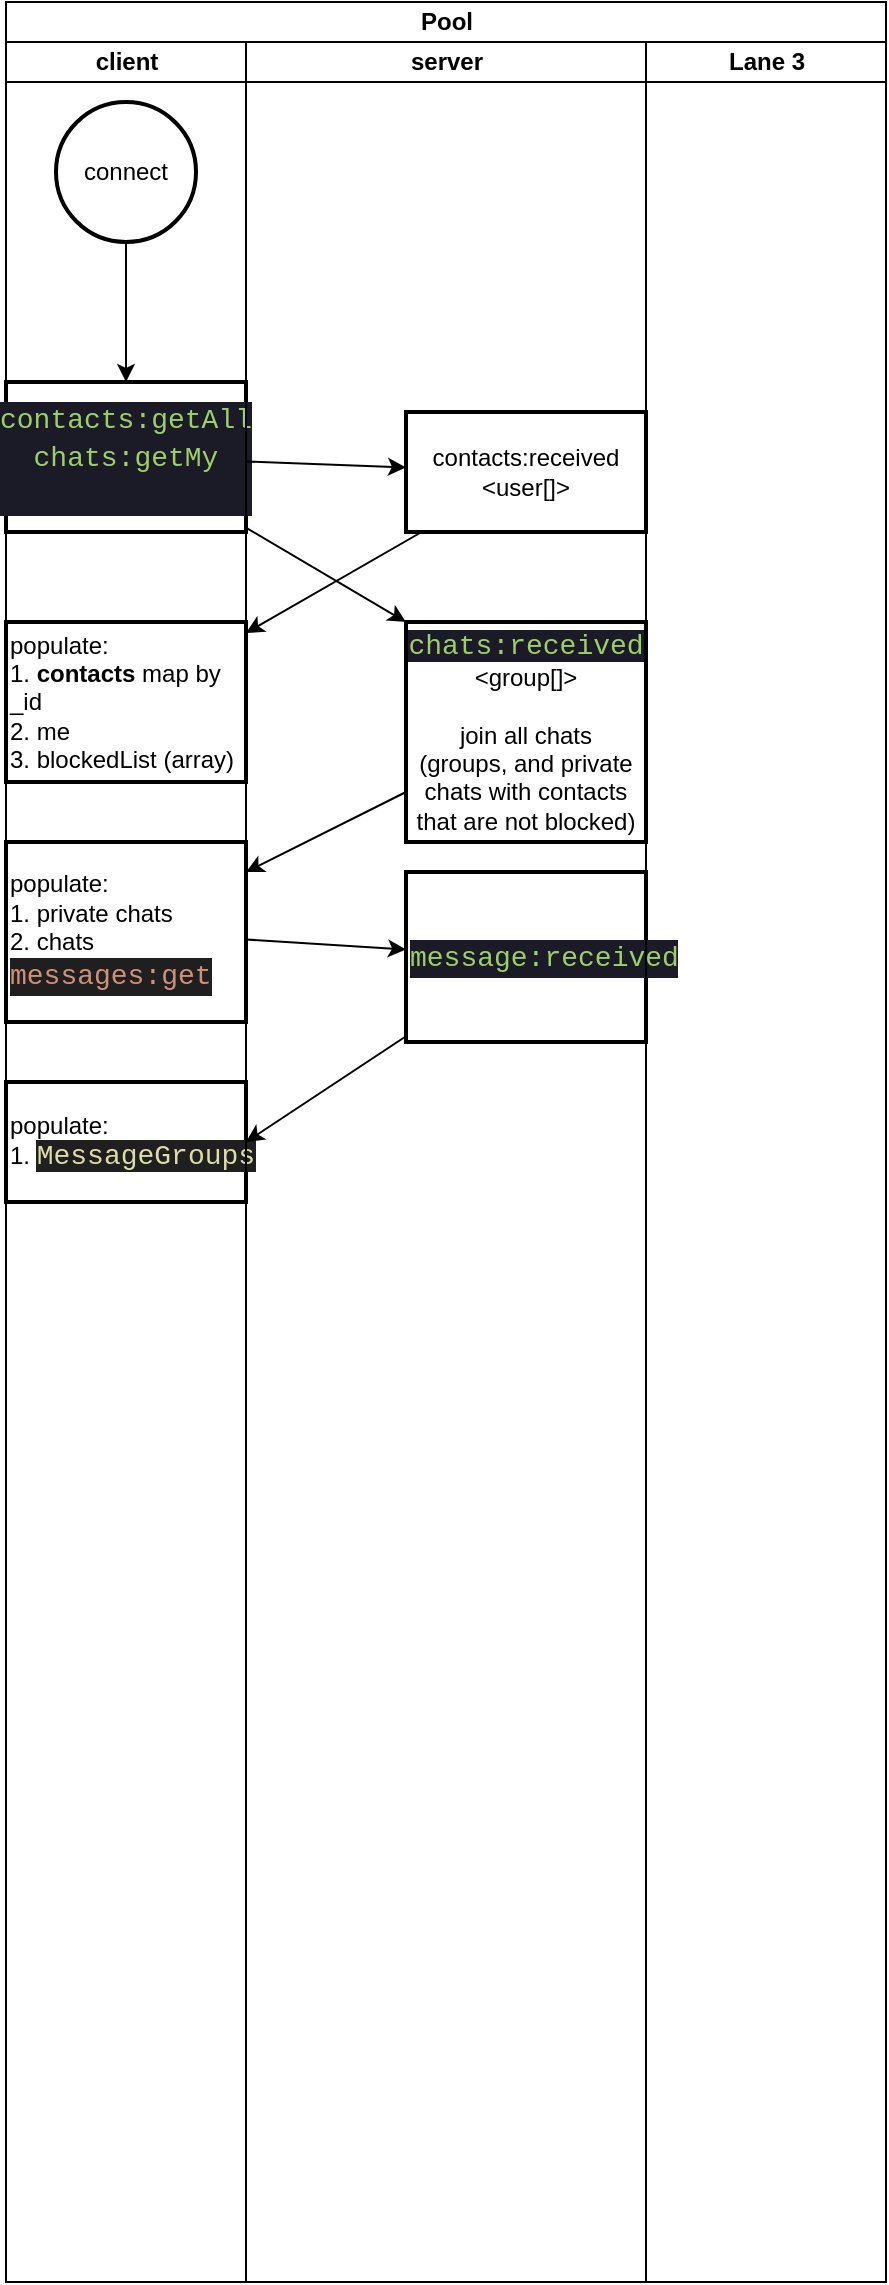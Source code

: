 <mxfile>
    <diagram id="cwhXCv2aDeDq9qGCs0LC" name="onConnect">
        <mxGraphModel dx="446" dy="1466" grid="1" gridSize="10" guides="1" tooltips="1" connect="1" arrows="1" fold="1" page="1" pageScale="1" pageWidth="850" pageHeight="1100" math="0" shadow="0">
            <root>
                <mxCell id="0"/>
                <mxCell id="1" parent="0"/>
                <mxCell id="3" value="Pool" style="swimlane;childLayout=stackLayout;resizeParent=1;resizeParentMax=0;startSize=20;html=1;" vertex="1" parent="1">
                    <mxGeometry x="20.0" y="-1080" width="440" height="1140" as="geometry"/>
                </mxCell>
                <mxCell id="4" value="client" style="swimlane;startSize=20;html=1;" vertex="1" parent="3">
                    <mxGeometry y="20" width="120" height="1120" as="geometry"/>
                </mxCell>
                <mxCell id="9" value="" style="edgeStyle=none;html=1;" edge="1" parent="4" source="7" target="8">
                    <mxGeometry relative="1" as="geometry"/>
                </mxCell>
                <mxCell id="7" value="connect" style="strokeWidth=2;html=1;shape=mxgraph.flowchart.start_2;whiteSpace=wrap;" vertex="1" parent="4">
                    <mxGeometry x="25" y="30" width="70" height="70" as="geometry"/>
                </mxCell>
                <mxCell id="8" value="&lt;div style=&quot;color: rgb(169, 177, 214); background-color: rgb(26, 27, 38); font-family: Consolas, &amp;quot;Courier New&amp;quot;, monospace; font-size: 14px; line-height: 19px;&quot;&gt;&lt;span style=&quot;color: #9ece6a;&quot;&gt;contacts:getAll&lt;/span&gt;&lt;/div&gt;&lt;div style=&quot;color: rgb(169, 177, 214); background-color: rgb(26, 27, 38); font-family: Consolas, &amp;quot;Courier New&amp;quot;, monospace; font-size: 14px; line-height: 19px;&quot;&gt;&lt;span style=&quot;color: #9ece6a;&quot;&gt;chats:getMy&lt;/span&gt;&lt;/div&gt;&lt;div style=&quot;color: rgb(169, 177, 214); background-color: rgb(26, 27, 38); font-family: Consolas, &amp;quot;Courier New&amp;quot;, monospace; font-size: 14px; line-height: 19px;&quot;&gt;&lt;span style=&quot;color: #9ece6a;&quot;&gt;&lt;br&gt;&lt;/span&gt;&lt;/div&gt;" style="whiteSpace=wrap;html=1;strokeWidth=2;" vertex="1" parent="4">
                    <mxGeometry y="170" width="120" height="75" as="geometry"/>
                </mxCell>
                <mxCell id="12" value="populate:&lt;br&gt;1.&amp;nbsp;&lt;b&gt;contacts&lt;/b&gt; map by _id&lt;br&gt;2. me&lt;br&gt;3. blockedList (array)" style="whiteSpace=wrap;html=1;strokeWidth=2;align=left;" vertex="1" parent="4">
                    <mxGeometry y="290" width="120" height="80" as="geometry"/>
                </mxCell>
                <mxCell id="16" value="populate:&lt;br&gt;1. private chats&lt;br&gt;&lt;div style=&quot;&quot;&gt;&lt;span style=&quot;background-color: initial;&quot;&gt;2. chats&lt;/span&gt;&lt;/div&gt;&lt;div style=&quot;&quot;&gt;&lt;div style=&quot;color: rgb(204, 204, 204); background-color: rgb(31, 31, 31); font-family: Consolas, &amp;quot;Courier New&amp;quot;, monospace; font-size: 14px; line-height: 19px;&quot;&gt;&lt;span style=&quot;color: #ce9178;&quot;&gt;messages:get&lt;/span&gt;&lt;/div&gt;&lt;/div&gt;" style="whiteSpace=wrap;html=1;strokeWidth=2;align=left;" vertex="1" parent="4">
                    <mxGeometry y="400" width="120" height="90" as="geometry"/>
                </mxCell>
                <mxCell id="20" value="populate:&lt;br&gt;1.&amp;nbsp;&lt;span style=&quot;color: rgb(220, 220, 170); background-color: rgb(31, 31, 31); font-family: Consolas, &amp;quot;Courier New&amp;quot;, monospace; font-size: 14px;&quot;&gt;MessageGroups&lt;/span&gt;" style="whiteSpace=wrap;html=1;align=left;strokeWidth=2;" vertex="1" parent="4">
                    <mxGeometry x="-4.547e-13" y="520" width="120" height="60" as="geometry"/>
                </mxCell>
                <mxCell id="5" value="server" style="swimlane;startSize=20;html=1;" vertex="1" parent="3">
                    <mxGeometry x="120" y="20" width="200" height="1120" as="geometry"/>
                </mxCell>
                <mxCell id="10" value="contacts:received&lt;br&gt;&amp;lt;user[]&amp;gt;" style="whiteSpace=wrap;html=1;strokeWidth=2;" vertex="1" parent="5">
                    <mxGeometry x="80" y="185" width="120" height="60" as="geometry"/>
                </mxCell>
                <mxCell id="15" value="&lt;span style=&quot;color: rgb(158, 206, 106); background-color: rgb(26, 27, 38); font-family: Consolas, &amp;quot;Courier New&amp;quot;, monospace; font-size: 14px;&quot;&gt;chats:received&lt;/span&gt;&lt;br&gt;&amp;lt;group[]&amp;gt;&lt;br&gt;&lt;br&gt;join all chats&lt;br&gt;(groups, and private chats with contacts that are not blocked)" style="whiteSpace=wrap;html=1;strokeWidth=2;" vertex="1" parent="5">
                    <mxGeometry x="80" y="290" width="120" height="110" as="geometry"/>
                </mxCell>
                <mxCell id="18" value="&lt;div style=&quot;color: rgb(169, 177, 214); background-color: rgb(26, 27, 38); font-family: Consolas, &amp;quot;Courier New&amp;quot;, monospace; font-size: 14px; line-height: 19px;&quot;&gt;&lt;span style=&quot;color: #9ece6a;&quot;&gt;message:received&lt;/span&gt;&lt;/div&gt;" style="whiteSpace=wrap;html=1;align=left;strokeWidth=2;" vertex="1" parent="5">
                    <mxGeometry x="80" y="415" width="120" height="85" as="geometry"/>
                </mxCell>
                <mxCell id="6" value="Lane 3" style="swimlane;startSize=20;html=1;" vertex="1" parent="3">
                    <mxGeometry x="320" y="20" width="120" height="1120" as="geometry"/>
                </mxCell>
                <mxCell id="11" value="" style="edgeStyle=none;html=1;" edge="1" parent="3" source="8" target="10">
                    <mxGeometry relative="1" as="geometry"/>
                </mxCell>
                <mxCell id="13" value="" style="edgeStyle=none;html=1;" edge="1" parent="3" source="10" target="12">
                    <mxGeometry relative="1" as="geometry"/>
                </mxCell>
                <mxCell id="14" style="edgeStyle=none;html=1;entryX=0;entryY=0;entryDx=0;entryDy=0;" edge="1" parent="3" source="8" target="15">
                    <mxGeometry relative="1" as="geometry">
                        <mxPoint x="190.0" y="300" as="targetPoint"/>
                    </mxGeometry>
                </mxCell>
                <mxCell id="17" value="" style="edgeStyle=none;html=1;" edge="1" parent="3" source="15" target="16">
                    <mxGeometry relative="1" as="geometry"/>
                </mxCell>
                <mxCell id="19" value="" style="edgeStyle=none;html=1;" edge="1" parent="3" source="16" target="18">
                    <mxGeometry relative="1" as="geometry"/>
                </mxCell>
                <mxCell id="21" style="edgeStyle=none;html=1;entryX=1;entryY=0.5;entryDx=0;entryDy=0;" edge="1" parent="3" source="18" target="20">
                    <mxGeometry relative="1" as="geometry"/>
                </mxCell>
            </root>
        </mxGraphModel>
    </diagram>
</mxfile>